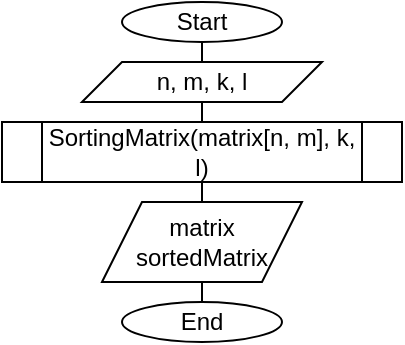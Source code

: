 <mxfile version="13.10.4" type="device"><diagram id="m_WjrvK_j0IlCsaXJhFP" name="Page-1"><mxGraphModel dx="946" dy="613" grid="1" gridSize="10" guides="1" tooltips="1" connect="1" arrows="1" fold="1" page="1" pageScale="1" pageWidth="850" pageHeight="1100" math="0" shadow="0"><root><mxCell id="0"/><mxCell id="1" parent="0"/><mxCell id="-8ndYrDIahmBUtZMz4VH-3" style="edgeStyle=orthogonalEdgeStyle;rounded=0;orthogonalLoop=1;jettySize=auto;html=1;exitX=0.5;exitY=1;exitDx=0;exitDy=0;endArrow=none;endFill=0;" edge="1" parent="1" source="-8ndYrDIahmBUtZMz4VH-1" target="-8ndYrDIahmBUtZMz4VH-2"><mxGeometry relative="1" as="geometry"/></mxCell><mxCell id="-8ndYrDIahmBUtZMz4VH-1" value="Start" style="ellipse;whiteSpace=wrap;html=1;" vertex="1" parent="1"><mxGeometry x="370" y="20" width="80" height="20" as="geometry"/></mxCell><mxCell id="-8ndYrDIahmBUtZMz4VH-5" style="edgeStyle=orthogonalEdgeStyle;rounded=0;orthogonalLoop=1;jettySize=auto;html=1;exitX=0.5;exitY=1;exitDx=0;exitDy=0;endArrow=none;endFill=0;" edge="1" parent="1" source="-8ndYrDIahmBUtZMz4VH-2" target="-8ndYrDIahmBUtZMz4VH-4"><mxGeometry relative="1" as="geometry"/></mxCell><mxCell id="-8ndYrDIahmBUtZMz4VH-2" value="n, m, k, l" style="shape=parallelogram;perimeter=parallelogramPerimeter;whiteSpace=wrap;html=1;fixedSize=1;" vertex="1" parent="1"><mxGeometry x="350" y="50" width="120" height="20" as="geometry"/></mxCell><mxCell id="-8ndYrDIahmBUtZMz4VH-7" style="edgeStyle=orthogonalEdgeStyle;rounded=0;orthogonalLoop=1;jettySize=auto;html=1;exitX=0.5;exitY=1;exitDx=0;exitDy=0;endArrow=none;endFill=0;" edge="1" parent="1" source="-8ndYrDIahmBUtZMz4VH-4" target="-8ndYrDIahmBUtZMz4VH-6"><mxGeometry relative="1" as="geometry"/></mxCell><mxCell id="-8ndYrDIahmBUtZMz4VH-4" value="SortingMatrix(matrix[n, m], k, l)" style="shape=process;whiteSpace=wrap;html=1;backgroundOutline=1;" vertex="1" parent="1"><mxGeometry x="310" y="80" width="200" height="30" as="geometry"/></mxCell><mxCell id="-8ndYrDIahmBUtZMz4VH-9" style="edgeStyle=orthogonalEdgeStyle;rounded=0;orthogonalLoop=1;jettySize=auto;html=1;exitX=0.5;exitY=1;exitDx=0;exitDy=0;endArrow=none;endFill=0;" edge="1" parent="1" source="-8ndYrDIahmBUtZMz4VH-6" target="-8ndYrDIahmBUtZMz4VH-8"><mxGeometry relative="1" as="geometry"/></mxCell><mxCell id="-8ndYrDIahmBUtZMz4VH-6" value="matrix&lt;br&gt;sortedMatrix" style="shape=parallelogram;perimeter=parallelogramPerimeter;whiteSpace=wrap;html=1;fixedSize=1;" vertex="1" parent="1"><mxGeometry x="360" y="120" width="100" height="40" as="geometry"/></mxCell><mxCell id="-8ndYrDIahmBUtZMz4VH-8" value="End" style="ellipse;whiteSpace=wrap;html=1;" vertex="1" parent="1"><mxGeometry x="370" y="170" width="80" height="20" as="geometry"/></mxCell></root></mxGraphModel></diagram></mxfile>